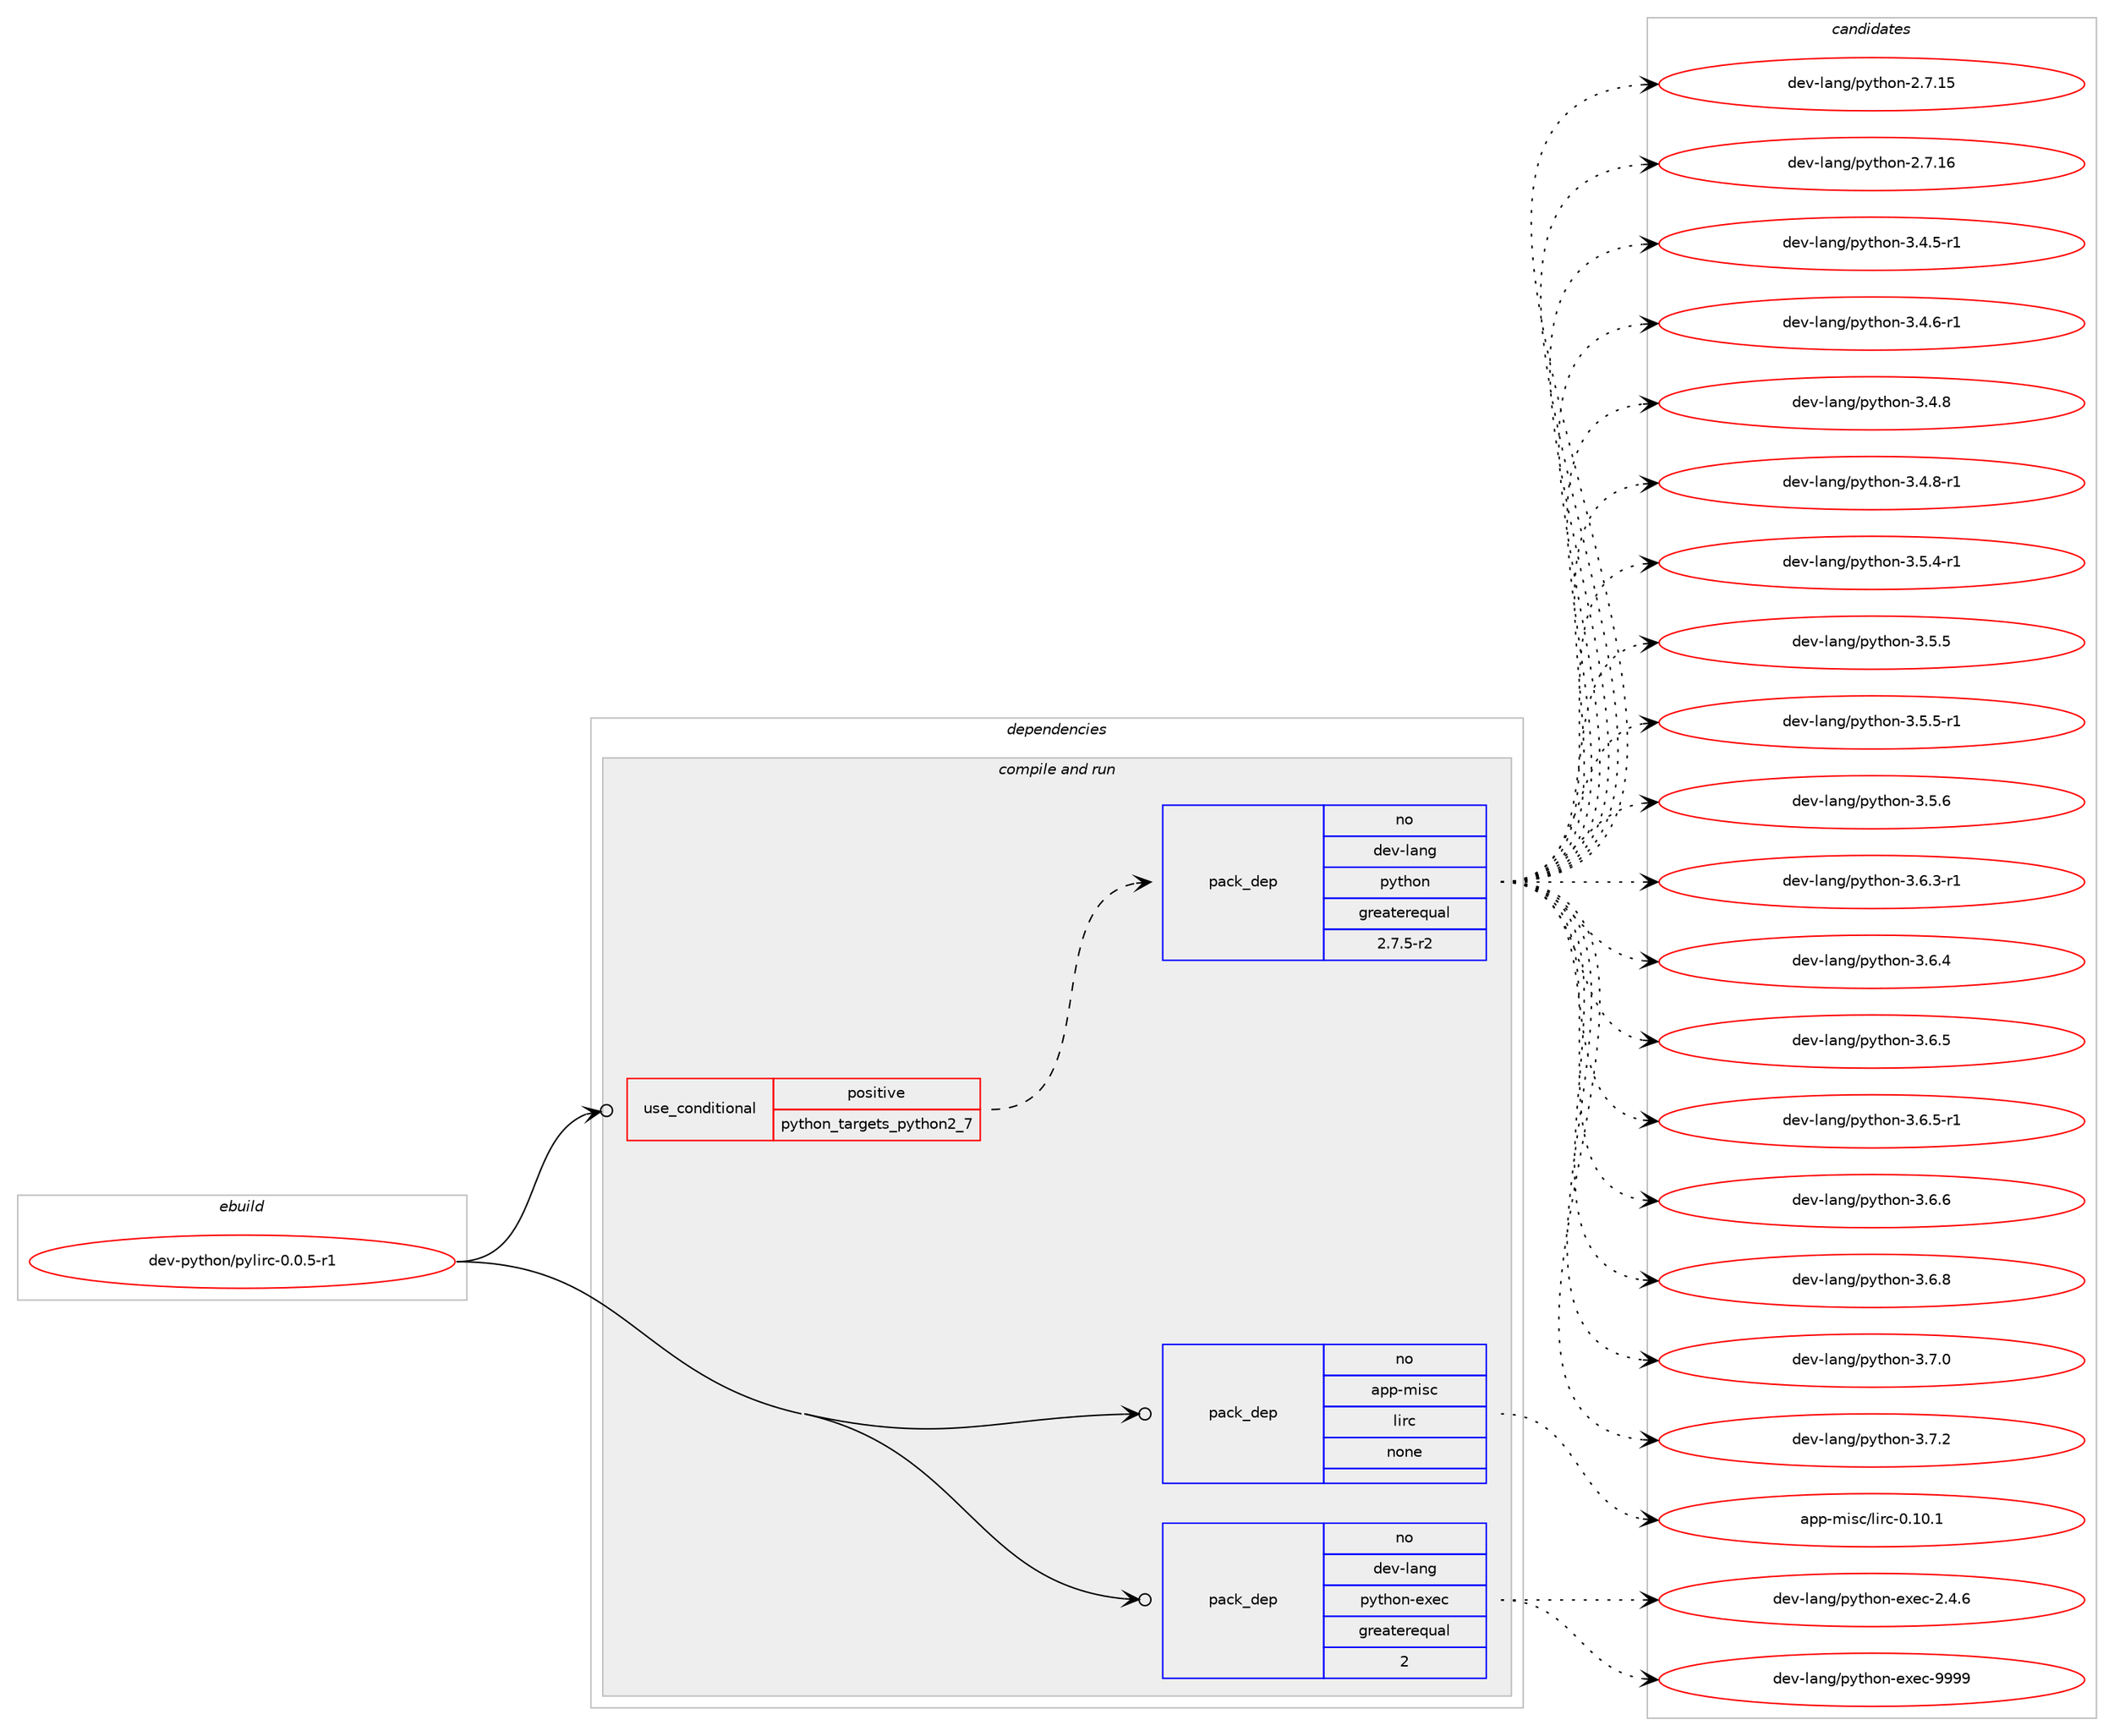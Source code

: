 digraph prolog {

# *************
# Graph options
# *************

newrank=true;
concentrate=true;
compound=true;
graph [rankdir=LR,fontname=Helvetica,fontsize=10,ranksep=1.5];#, ranksep=2.5, nodesep=0.2];
edge  [arrowhead=vee];
node  [fontname=Helvetica,fontsize=10];

# **********
# The ebuild
# **********

subgraph cluster_leftcol {
color=gray;
rank=same;
label=<<i>ebuild</i>>;
id [label="dev-python/pylirc-0.0.5-r1", color=red, width=4, href="../dev-python/pylirc-0.0.5-r1.svg"];
}

# ****************
# The dependencies
# ****************

subgraph cluster_midcol {
color=gray;
label=<<i>dependencies</i>>;
subgraph cluster_compile {
fillcolor="#eeeeee";
style=filled;
label=<<i>compile</i>>;
}
subgraph cluster_compileandrun {
fillcolor="#eeeeee";
style=filled;
label=<<i>compile and run</i>>;
subgraph cond381146 {
dependency1430344 [label=<<TABLE BORDER="0" CELLBORDER="1" CELLSPACING="0" CELLPADDING="4"><TR><TD ROWSPAN="3" CELLPADDING="10">use_conditional</TD></TR><TR><TD>positive</TD></TR><TR><TD>python_targets_python2_7</TD></TR></TABLE>>, shape=none, color=red];
subgraph pack1025876 {
dependency1430345 [label=<<TABLE BORDER="0" CELLBORDER="1" CELLSPACING="0" CELLPADDING="4" WIDTH="220"><TR><TD ROWSPAN="6" CELLPADDING="30">pack_dep</TD></TR><TR><TD WIDTH="110">no</TD></TR><TR><TD>dev-lang</TD></TR><TR><TD>python</TD></TR><TR><TD>greaterequal</TD></TR><TR><TD>2.7.5-r2</TD></TR></TABLE>>, shape=none, color=blue];
}
dependency1430344:e -> dependency1430345:w [weight=20,style="dashed",arrowhead="vee"];
}
id:e -> dependency1430344:w [weight=20,style="solid",arrowhead="odotvee"];
subgraph pack1025877 {
dependency1430346 [label=<<TABLE BORDER="0" CELLBORDER="1" CELLSPACING="0" CELLPADDING="4" WIDTH="220"><TR><TD ROWSPAN="6" CELLPADDING="30">pack_dep</TD></TR><TR><TD WIDTH="110">no</TD></TR><TR><TD>app-misc</TD></TR><TR><TD>lirc</TD></TR><TR><TD>none</TD></TR><TR><TD></TD></TR></TABLE>>, shape=none, color=blue];
}
id:e -> dependency1430346:w [weight=20,style="solid",arrowhead="odotvee"];
subgraph pack1025878 {
dependency1430347 [label=<<TABLE BORDER="0" CELLBORDER="1" CELLSPACING="0" CELLPADDING="4" WIDTH="220"><TR><TD ROWSPAN="6" CELLPADDING="30">pack_dep</TD></TR><TR><TD WIDTH="110">no</TD></TR><TR><TD>dev-lang</TD></TR><TR><TD>python-exec</TD></TR><TR><TD>greaterequal</TD></TR><TR><TD>2</TD></TR></TABLE>>, shape=none, color=blue];
}
id:e -> dependency1430347:w [weight=20,style="solid",arrowhead="odotvee"];
}
subgraph cluster_run {
fillcolor="#eeeeee";
style=filled;
label=<<i>run</i>>;
}
}

# **************
# The candidates
# **************

subgraph cluster_choices {
rank=same;
color=gray;
label=<<i>candidates</i>>;

subgraph choice1025876 {
color=black;
nodesep=1;
choice10010111845108971101034711212111610411111045504655464953 [label="dev-lang/python-2.7.15", color=red, width=4,href="../dev-lang/python-2.7.15.svg"];
choice10010111845108971101034711212111610411111045504655464954 [label="dev-lang/python-2.7.16", color=red, width=4,href="../dev-lang/python-2.7.16.svg"];
choice1001011184510897110103471121211161041111104551465246534511449 [label="dev-lang/python-3.4.5-r1", color=red, width=4,href="../dev-lang/python-3.4.5-r1.svg"];
choice1001011184510897110103471121211161041111104551465246544511449 [label="dev-lang/python-3.4.6-r1", color=red, width=4,href="../dev-lang/python-3.4.6-r1.svg"];
choice100101118451089711010347112121116104111110455146524656 [label="dev-lang/python-3.4.8", color=red, width=4,href="../dev-lang/python-3.4.8.svg"];
choice1001011184510897110103471121211161041111104551465246564511449 [label="dev-lang/python-3.4.8-r1", color=red, width=4,href="../dev-lang/python-3.4.8-r1.svg"];
choice1001011184510897110103471121211161041111104551465346524511449 [label="dev-lang/python-3.5.4-r1", color=red, width=4,href="../dev-lang/python-3.5.4-r1.svg"];
choice100101118451089711010347112121116104111110455146534653 [label="dev-lang/python-3.5.5", color=red, width=4,href="../dev-lang/python-3.5.5.svg"];
choice1001011184510897110103471121211161041111104551465346534511449 [label="dev-lang/python-3.5.5-r1", color=red, width=4,href="../dev-lang/python-3.5.5-r1.svg"];
choice100101118451089711010347112121116104111110455146534654 [label="dev-lang/python-3.5.6", color=red, width=4,href="../dev-lang/python-3.5.6.svg"];
choice1001011184510897110103471121211161041111104551465446514511449 [label="dev-lang/python-3.6.3-r1", color=red, width=4,href="../dev-lang/python-3.6.3-r1.svg"];
choice100101118451089711010347112121116104111110455146544652 [label="dev-lang/python-3.6.4", color=red, width=4,href="../dev-lang/python-3.6.4.svg"];
choice100101118451089711010347112121116104111110455146544653 [label="dev-lang/python-3.6.5", color=red, width=4,href="../dev-lang/python-3.6.5.svg"];
choice1001011184510897110103471121211161041111104551465446534511449 [label="dev-lang/python-3.6.5-r1", color=red, width=4,href="../dev-lang/python-3.6.5-r1.svg"];
choice100101118451089711010347112121116104111110455146544654 [label="dev-lang/python-3.6.6", color=red, width=4,href="../dev-lang/python-3.6.6.svg"];
choice100101118451089711010347112121116104111110455146544656 [label="dev-lang/python-3.6.8", color=red, width=4,href="../dev-lang/python-3.6.8.svg"];
choice100101118451089711010347112121116104111110455146554648 [label="dev-lang/python-3.7.0", color=red, width=4,href="../dev-lang/python-3.7.0.svg"];
choice100101118451089711010347112121116104111110455146554650 [label="dev-lang/python-3.7.2", color=red, width=4,href="../dev-lang/python-3.7.2.svg"];
dependency1430345:e -> choice10010111845108971101034711212111610411111045504655464953:w [style=dotted,weight="100"];
dependency1430345:e -> choice10010111845108971101034711212111610411111045504655464954:w [style=dotted,weight="100"];
dependency1430345:e -> choice1001011184510897110103471121211161041111104551465246534511449:w [style=dotted,weight="100"];
dependency1430345:e -> choice1001011184510897110103471121211161041111104551465246544511449:w [style=dotted,weight="100"];
dependency1430345:e -> choice100101118451089711010347112121116104111110455146524656:w [style=dotted,weight="100"];
dependency1430345:e -> choice1001011184510897110103471121211161041111104551465246564511449:w [style=dotted,weight="100"];
dependency1430345:e -> choice1001011184510897110103471121211161041111104551465346524511449:w [style=dotted,weight="100"];
dependency1430345:e -> choice100101118451089711010347112121116104111110455146534653:w [style=dotted,weight="100"];
dependency1430345:e -> choice1001011184510897110103471121211161041111104551465346534511449:w [style=dotted,weight="100"];
dependency1430345:e -> choice100101118451089711010347112121116104111110455146534654:w [style=dotted,weight="100"];
dependency1430345:e -> choice1001011184510897110103471121211161041111104551465446514511449:w [style=dotted,weight="100"];
dependency1430345:e -> choice100101118451089711010347112121116104111110455146544652:w [style=dotted,weight="100"];
dependency1430345:e -> choice100101118451089711010347112121116104111110455146544653:w [style=dotted,weight="100"];
dependency1430345:e -> choice1001011184510897110103471121211161041111104551465446534511449:w [style=dotted,weight="100"];
dependency1430345:e -> choice100101118451089711010347112121116104111110455146544654:w [style=dotted,weight="100"];
dependency1430345:e -> choice100101118451089711010347112121116104111110455146544656:w [style=dotted,weight="100"];
dependency1430345:e -> choice100101118451089711010347112121116104111110455146554648:w [style=dotted,weight="100"];
dependency1430345:e -> choice100101118451089711010347112121116104111110455146554650:w [style=dotted,weight="100"];
}
subgraph choice1025877 {
color=black;
nodesep=1;
choice971121124510910511599471081051149945484649484649 [label="app-misc/lirc-0.10.1", color=red, width=4,href="../app-misc/lirc-0.10.1.svg"];
dependency1430346:e -> choice971121124510910511599471081051149945484649484649:w [style=dotted,weight="100"];
}
subgraph choice1025878 {
color=black;
nodesep=1;
choice1001011184510897110103471121211161041111104510112010199455046524654 [label="dev-lang/python-exec-2.4.6", color=red, width=4,href="../dev-lang/python-exec-2.4.6.svg"];
choice10010111845108971101034711212111610411111045101120101994557575757 [label="dev-lang/python-exec-9999", color=red, width=4,href="../dev-lang/python-exec-9999.svg"];
dependency1430347:e -> choice1001011184510897110103471121211161041111104510112010199455046524654:w [style=dotted,weight="100"];
dependency1430347:e -> choice10010111845108971101034711212111610411111045101120101994557575757:w [style=dotted,weight="100"];
}
}

}
